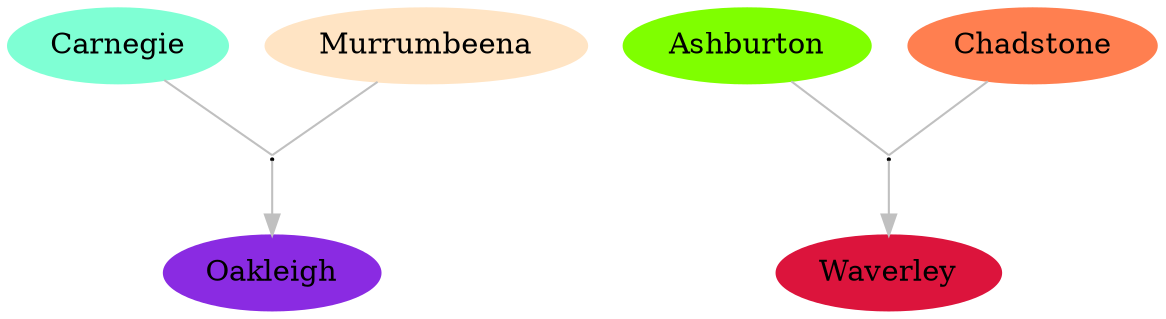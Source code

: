 digraph Perl
{
graph [ rankdir="TB" ]
node [ shape="oval" ]
edge [ color="grey" ]
"Carnegie" [ color="aquamarine" style="filled" ]
"one" [ fillcolor="white" fixedsize="1" height="0" label="" style="filled" width="0" ]
"Murrumbeena" [ color="bisque" style="filled" ]
"one" [ fillcolor="white" fixedsize="1" height="0" label="" style="filled" width="0" ]
"one" [ fillcolor="white" fixedsize="1" height="0" label="" style="filled" width="0" ]
"Oakleigh" [ color="blueviolet" style="filled" ]
"Ashburton" [ color="chartreuse" style="filled" ]
"two" [ fillcolor="white" fixedsize="1" height="0" label="" style="filled" width="0" ]
"Chadstone" [ color="coral" style="filled" ]
"two" [ fillcolor="white" fixedsize="1" height="0" label="" style="filled" width="0" ]
"two" [ fillcolor="white" fixedsize="1" height="0" label="" style="filled" width="0" ]
"Waverley" [ color="crimson" style="filled" ]
"Carnegie" -> "one" [ arrowhead="none" label="" samehead="1" ]
"Murrumbeena" -> "one" [ arrowhead="none" label="" samehead="1" ]
"one" -> "Oakleigh" [ label="" sametail="1" ]
"Ashburton" -> "two" [ arrowhead="none" label="" samehead="1" ]
"Chadstone" -> "two" [ arrowhead="none" label="" samehead="1" ]
"two" -> "Waverley" [ label="" sametail="1" ]
}
